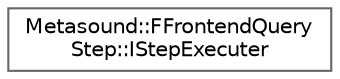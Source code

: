 digraph "Graphical Class Hierarchy"
{
 // INTERACTIVE_SVG=YES
 // LATEX_PDF_SIZE
  bgcolor="transparent";
  edge [fontname=Helvetica,fontsize=10,labelfontname=Helvetica,labelfontsize=10];
  node [fontname=Helvetica,fontsize=10,shape=box,height=0.2,width=0.4];
  rankdir="LR";
  Node0 [id="Node000000",label="Metasound::FFrontendQuery\lStep::IStepExecuter",height=0.2,width=0.4,color="grey40", fillcolor="white", style="filled",URL="$d3/dbd/structMetasound_1_1FFrontendQueryStep_1_1IStepExecuter.html",tooltip=" "];
}
